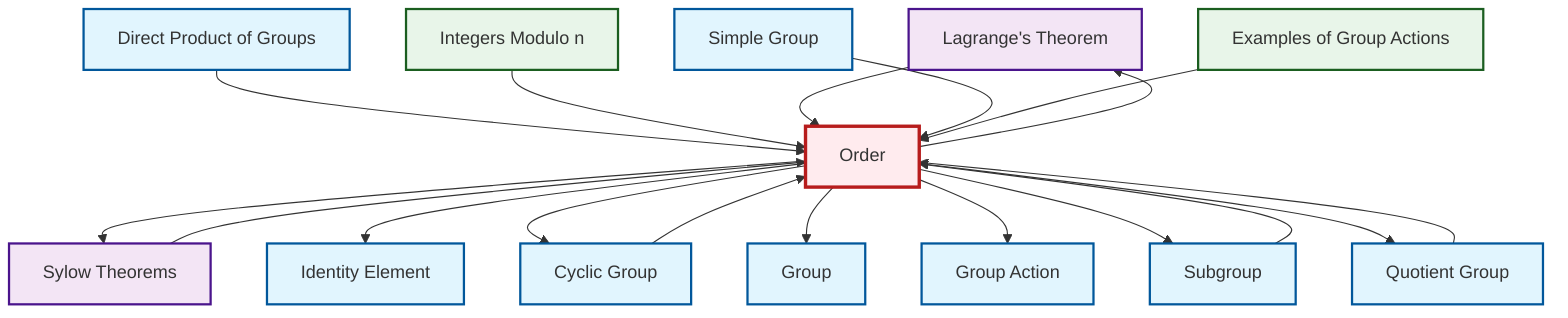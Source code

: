 graph TD
    classDef definition fill:#e1f5fe,stroke:#01579b,stroke-width:2px
    classDef theorem fill:#f3e5f5,stroke:#4a148c,stroke-width:2px
    classDef axiom fill:#fff3e0,stroke:#e65100,stroke-width:2px
    classDef example fill:#e8f5e9,stroke:#1b5e20,stroke-width:2px
    classDef current fill:#ffebee,stroke:#b71c1c,stroke-width:3px
    thm-lagrange["Lagrange's Theorem"]:::theorem
    def-cyclic-group["Cyclic Group"]:::definition
    def-group["Group"]:::definition
    def-order["Order"]:::definition
    thm-sylow["Sylow Theorems"]:::theorem
    def-quotient-group["Quotient Group"]:::definition
    def-simple-group["Simple Group"]:::definition
    def-group-action["Group Action"]:::definition
    def-identity-element["Identity Element"]:::definition
    ex-group-action-examples["Examples of Group Actions"]:::example
    def-subgroup["Subgroup"]:::definition
    ex-quotient-integers-mod-n["Integers Modulo n"]:::example
    def-direct-product["Direct Product of Groups"]:::definition
    def-order --> thm-sylow
    def-order --> def-identity-element
    def-order --> def-cyclic-group
    def-order --> def-group
    def-direct-product --> def-order
    def-cyclic-group --> def-order
    def-quotient-group --> def-order
    def-order --> def-group-action
    ex-quotient-integers-mod-n --> def-order
    def-order --> def-subgroup
    thm-sylow --> def-order
    def-subgroup --> def-order
    def-order --> def-quotient-group
    def-order --> thm-lagrange
    thm-lagrange --> def-order
    def-simple-group --> def-order
    ex-group-action-examples --> def-order
    class def-order current